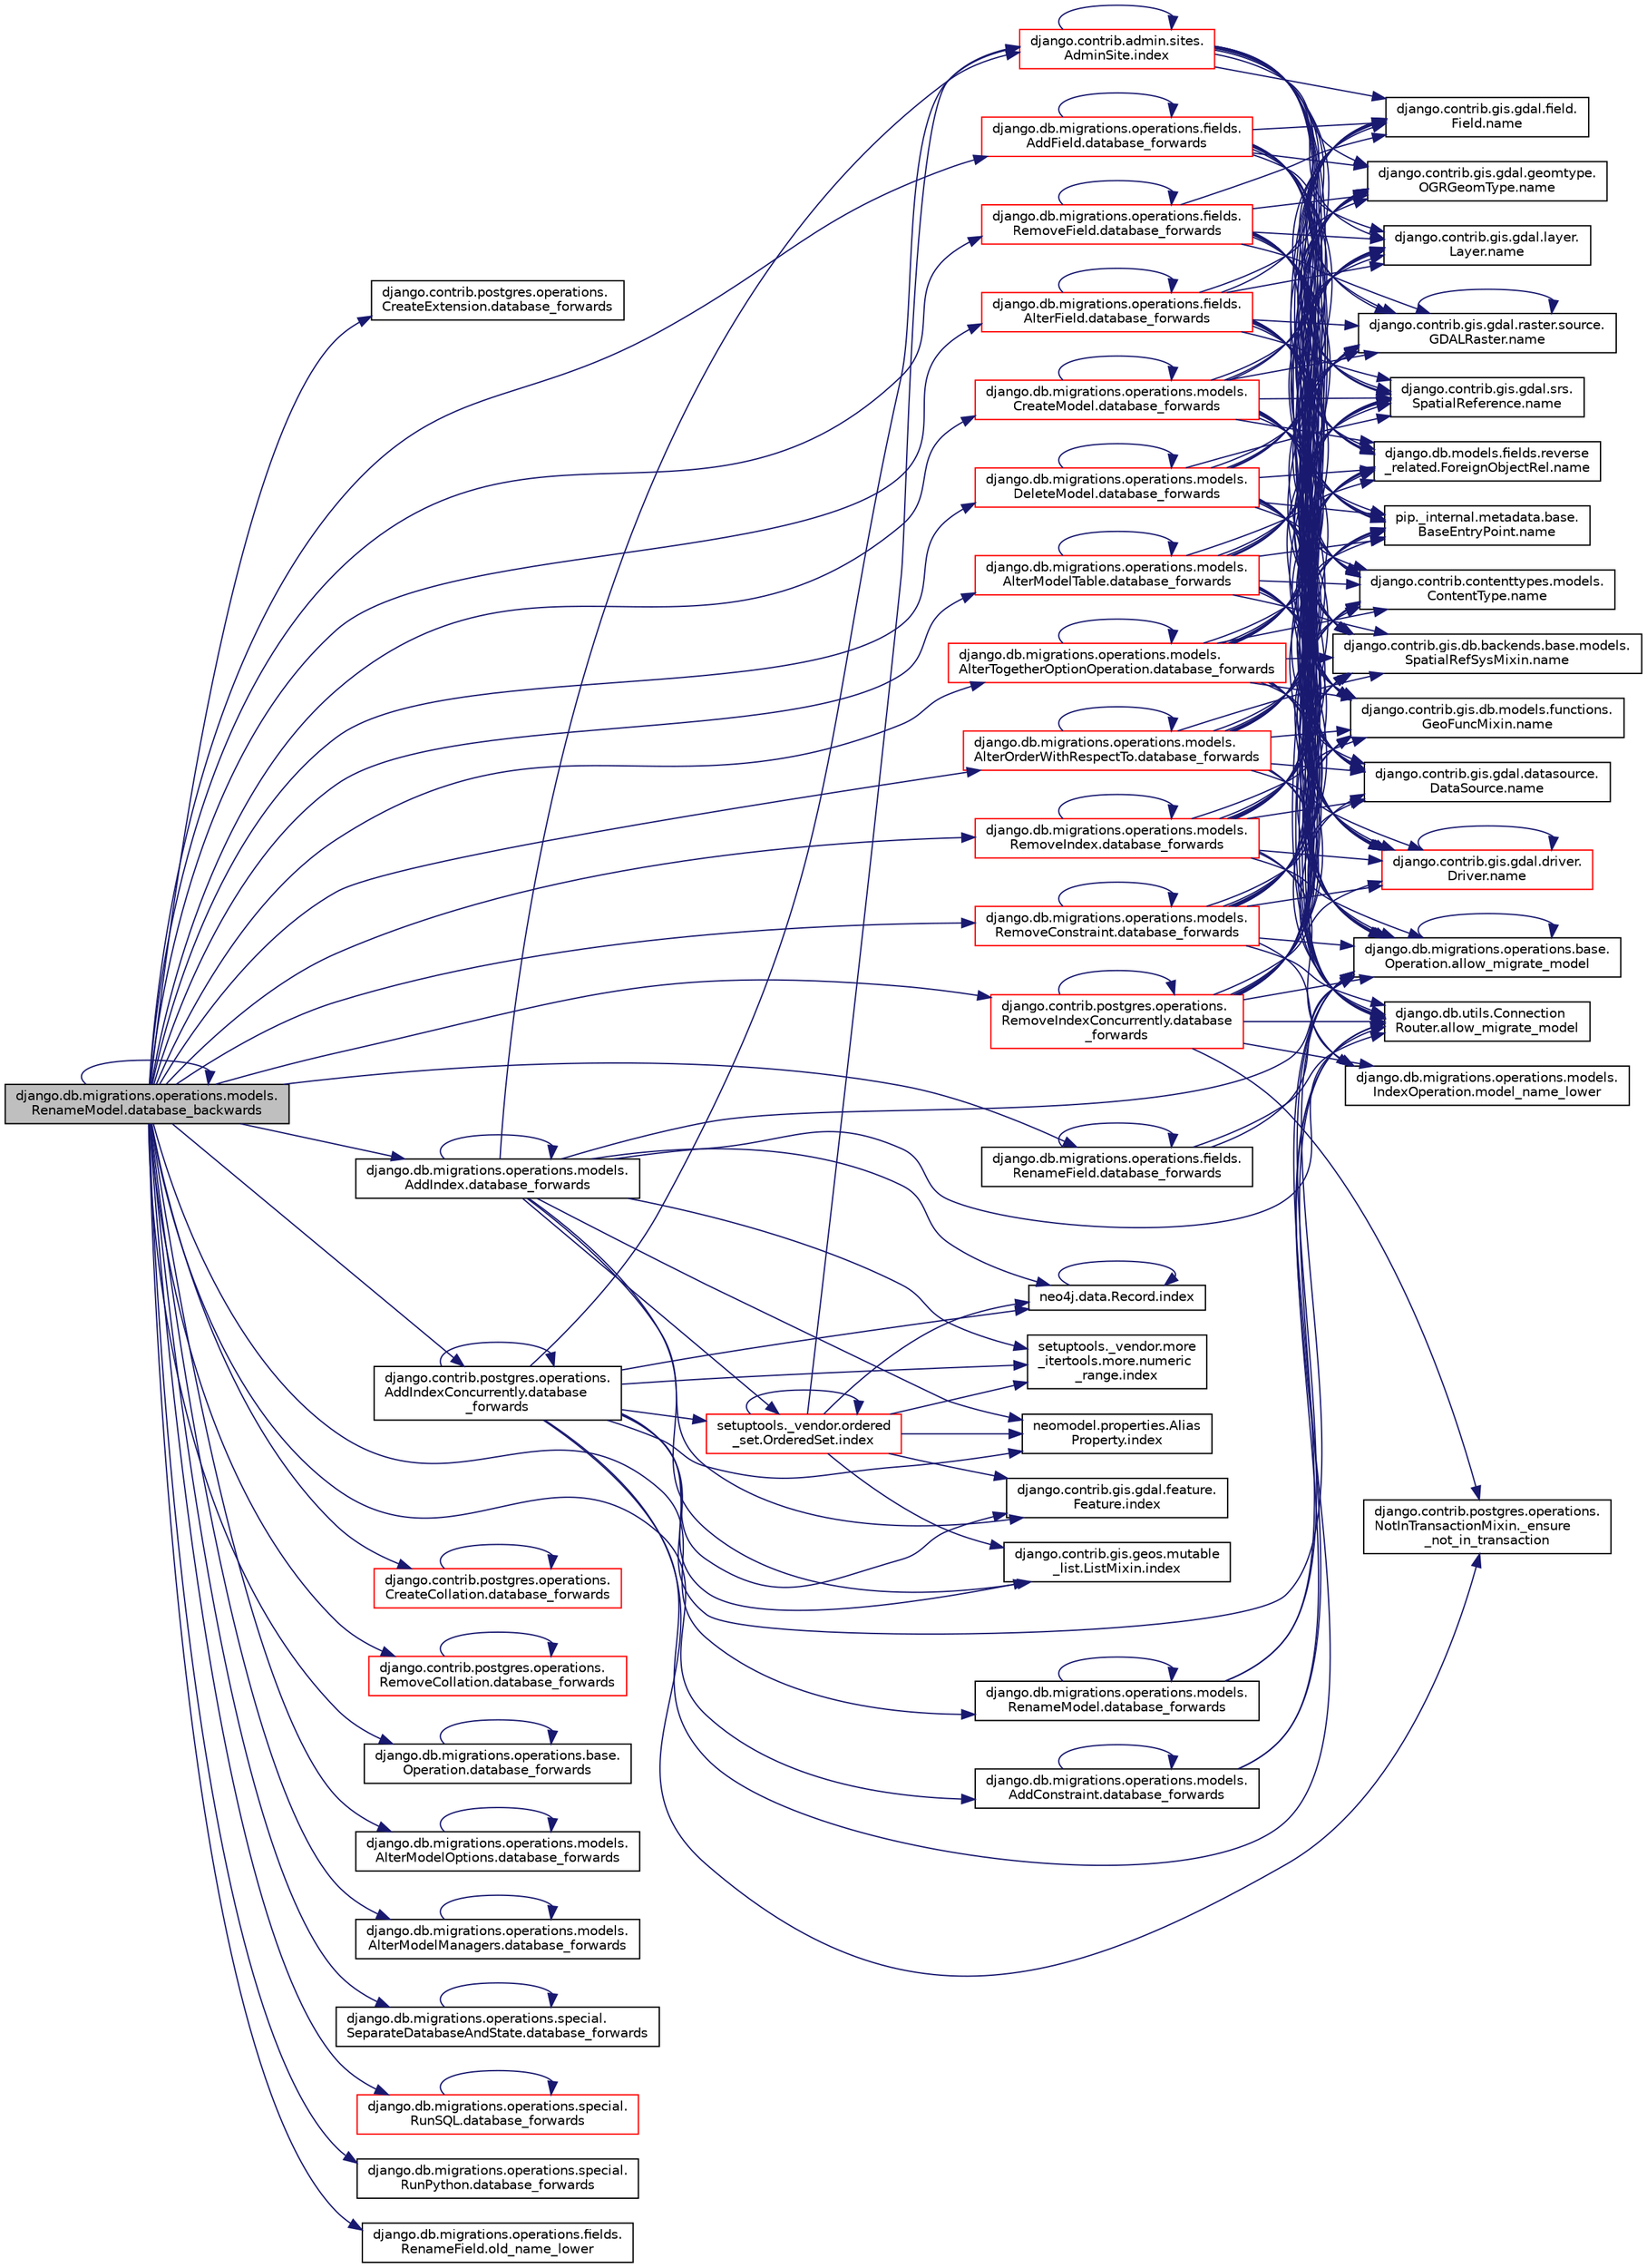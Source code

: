 digraph "django.db.migrations.operations.models.RenameModel.database_backwards"
{
 // LATEX_PDF_SIZE
  edge [fontname="Helvetica",fontsize="10",labelfontname="Helvetica",labelfontsize="10"];
  node [fontname="Helvetica",fontsize="10",shape=record];
  rankdir="LR";
  Node1 [label="django.db.migrations.operations.models.\lRenameModel.database_backwards",height=0.2,width=0.4,color="black", fillcolor="grey75", style="filled", fontcolor="black",tooltip=" "];
  Node1 -> Node1 [color="midnightblue",fontsize="10",style="solid",fontname="Helvetica"];
  Node1 -> Node2 [color="midnightblue",fontsize="10",style="solid",fontname="Helvetica"];
  Node2 [label="django.contrib.postgres.operations.\lCreateExtension.database_forwards",height=0.2,width=0.4,color="black", fillcolor="white", style="filled",URL="$d7/d8f/classdjango_1_1contrib_1_1postgres_1_1operations_1_1_create_extension.html#a1bc9a161f0a046f7b746b8872952b42b",tooltip=" "];
  Node1 -> Node3 [color="midnightblue",fontsize="10",style="solid",fontname="Helvetica"];
  Node3 [label="django.contrib.postgres.operations.\lAddIndexConcurrently.database\l_forwards",height=0.2,width=0.4,color="black", fillcolor="white", style="filled",URL="$d8/da7/classdjango_1_1contrib_1_1postgres_1_1operations_1_1_add_index_concurrently.html#aca6f17a3ad5d10a26ffd0b47be74749f",tooltip=" "];
  Node3 -> Node4 [color="midnightblue",fontsize="10",style="solid",fontname="Helvetica"];
  Node4 [label="django.contrib.postgres.operations.\lNotInTransactionMixin._ensure\l_not_in_transaction",height=0.2,width=0.4,color="black", fillcolor="white", style="filled",URL="$db/de3/classdjango_1_1contrib_1_1postgres_1_1operations_1_1_not_in_transaction_mixin.html#a4755f6342f811022f746c568fa7add5c",tooltip=" "];
  Node3 -> Node5 [color="midnightblue",fontsize="10",style="solid",fontname="Helvetica"];
  Node5 [label="django.db.migrations.operations.base.\lOperation.allow_migrate_model",height=0.2,width=0.4,color="black", fillcolor="white", style="filled",URL="$d8/d4e/classdjango_1_1db_1_1migrations_1_1operations_1_1base_1_1_operation.html#a931262a66f72514a6c3e5abcb877f163",tooltip=" "];
  Node5 -> Node5 [color="midnightblue",fontsize="10",style="solid",fontname="Helvetica"];
  Node3 -> Node6 [color="midnightblue",fontsize="10",style="solid",fontname="Helvetica"];
  Node6 [label="django.db.utils.Connection\lRouter.allow_migrate_model",height=0.2,width=0.4,color="black", fillcolor="white", style="filled",URL="$dc/d1d/classdjango_1_1db_1_1utils_1_1_connection_router.html#a617a3947863c1ab69490c43a3c24bf5f",tooltip=" "];
  Node3 -> Node3 [color="midnightblue",fontsize="10",style="solid",fontname="Helvetica"];
  Node3 -> Node7 [color="midnightblue",fontsize="10",style="solid",fontname="Helvetica"];
  Node7 [label="django.contrib.gis.gdal.feature.\lFeature.index",height=0.2,width=0.4,color="black", fillcolor="white", style="filled",URL="$db/d34/classdjango_1_1contrib_1_1gis_1_1gdal_1_1feature_1_1_feature.html#a128ae0b6147fb55a5c5bc777caa15d50",tooltip=" "];
  Node3 -> Node8 [color="midnightblue",fontsize="10",style="solid",fontname="Helvetica"];
  Node8 [label="django.contrib.admin.sites.\lAdminSite.index",height=0.2,width=0.4,color="red", fillcolor="white", style="filled",URL="$df/dba/classdjango_1_1contrib_1_1admin_1_1sites_1_1_admin_site.html#a114200436dcab5d292516d7454298630",tooltip=" "];
  Node8 -> Node8 [color="midnightblue",fontsize="10",style="solid",fontname="Helvetica"];
  Node8 -> Node399 [color="midnightblue",fontsize="10",style="solid",fontname="Helvetica"];
  Node399 [label="django.contrib.contenttypes.models.\lContentType.name",height=0.2,width=0.4,color="black", fillcolor="white", style="filled",URL="$d6/d20/classdjango_1_1contrib_1_1contenttypes_1_1models_1_1_content_type.html#a1577e45d8940ca8ce7032df05c0920f1",tooltip=" "];
  Node8 -> Node400 [color="midnightblue",fontsize="10",style="solid",fontname="Helvetica"];
  Node400 [label="django.contrib.gis.db.backends.base.models.\lSpatialRefSysMixin.name",height=0.2,width=0.4,color="black", fillcolor="white", style="filled",URL="$d5/d73/classdjango_1_1contrib_1_1gis_1_1db_1_1backends_1_1base_1_1models_1_1_spatial_ref_sys_mixin.html#a502460564fa7a935d8bb5aea6cbce4b9",tooltip=" "];
  Node8 -> Node401 [color="midnightblue",fontsize="10",style="solid",fontname="Helvetica"];
  Node401 [label="django.contrib.gis.db.models.functions.\lGeoFuncMixin.name",height=0.2,width=0.4,color="black", fillcolor="white", style="filled",URL="$d4/d5c/classdjango_1_1contrib_1_1gis_1_1db_1_1models_1_1functions_1_1_geo_func_mixin.html#a9a6993ec9126211670ca7087359b8c6a",tooltip=" "];
  Node8 -> Node402 [color="midnightblue",fontsize="10",style="solid",fontname="Helvetica"];
  Node402 [label="django.contrib.gis.gdal.datasource.\lDataSource.name",height=0.2,width=0.4,color="black", fillcolor="white", style="filled",URL="$db/d7b/classdjango_1_1contrib_1_1gis_1_1gdal_1_1datasource_1_1_data_source.html#af2cbfd1f4ceeb82b6f7c29a705555d8e",tooltip=" "];
  Node8 -> Node403 [color="midnightblue",fontsize="10",style="solid",fontname="Helvetica"];
  Node403 [label="django.contrib.gis.gdal.driver.\lDriver.name",height=0.2,width=0.4,color="red", fillcolor="white", style="filled",URL="$d5/df2/classdjango_1_1contrib_1_1gis_1_1gdal_1_1driver_1_1_driver.html#ab25b5eea93459ca8e05dc329ef537f1b",tooltip=" "];
  Node403 -> Node403 [color="midnightblue",fontsize="10",style="solid",fontname="Helvetica"];
  Node8 -> Node404 [color="midnightblue",fontsize="10",style="solid",fontname="Helvetica"];
  Node404 [label="django.contrib.gis.gdal.field.\lField.name",height=0.2,width=0.4,color="black", fillcolor="white", style="filled",URL="$d8/d65/classdjango_1_1contrib_1_1gis_1_1gdal_1_1field_1_1_field.html#a52ccad95ad1a0fae1ef80beb9a6c838b",tooltip=" "];
  Node8 -> Node405 [color="midnightblue",fontsize="10",style="solid",fontname="Helvetica"];
  Node405 [label="django.contrib.gis.gdal.geomtype.\lOGRGeomType.name",height=0.2,width=0.4,color="black", fillcolor="white", style="filled",URL="$dc/d9c/classdjango_1_1contrib_1_1gis_1_1gdal_1_1geomtype_1_1_o_g_r_geom_type.html#a80a6f16d4e7014ca3adac92432f148b2",tooltip=" "];
  Node8 -> Node406 [color="midnightblue",fontsize="10",style="solid",fontname="Helvetica"];
  Node406 [label="django.contrib.gis.gdal.layer.\lLayer.name",height=0.2,width=0.4,color="black", fillcolor="white", style="filled",URL="$d9/d84/classdjango_1_1contrib_1_1gis_1_1gdal_1_1layer_1_1_layer.html#a64c4f09deeb5dd93a1f82a986e090581",tooltip=" "];
  Node8 -> Node407 [color="midnightblue",fontsize="10",style="solid",fontname="Helvetica"];
  Node407 [label="django.contrib.gis.gdal.raster.source.\lGDALRaster.name",height=0.2,width=0.4,color="black", fillcolor="white", style="filled",URL="$db/dff/classdjango_1_1contrib_1_1gis_1_1gdal_1_1raster_1_1source_1_1_g_d_a_l_raster.html#adc147e651b853c17a0d6abe3be9da7a9",tooltip=" "];
  Node407 -> Node407 [color="midnightblue",fontsize="10",style="solid",fontname="Helvetica"];
  Node8 -> Node408 [color="midnightblue",fontsize="10",style="solid",fontname="Helvetica"];
  Node408 [label="django.contrib.gis.gdal.srs.\lSpatialReference.name",height=0.2,width=0.4,color="black", fillcolor="white", style="filled",URL="$d7/dda/classdjango_1_1contrib_1_1gis_1_1gdal_1_1srs_1_1_spatial_reference.html#aba72b97da57e6f07b85d53ff618798e3",tooltip=" "];
  Node8 -> Node409 [color="midnightblue",fontsize="10",style="solid",fontname="Helvetica"];
  Node409 [label="django.db.models.fields.reverse\l_related.ForeignObjectRel.name",height=0.2,width=0.4,color="black", fillcolor="white", style="filled",URL="$d3/da4/classdjango_1_1db_1_1models_1_1fields_1_1reverse__related_1_1_foreign_object_rel.html#aacda3a6a71b37c6422fbc200f0b0225a",tooltip=" "];
  Node8 -> Node410 [color="midnightblue",fontsize="10",style="solid",fontname="Helvetica"];
  Node410 [label="pip._internal.metadata.base.\lBaseEntryPoint.name",height=0.2,width=0.4,color="black", fillcolor="white", style="filled",URL="$d1/d78/classpip_1_1__internal_1_1metadata_1_1base_1_1_base_entry_point.html#acd0c7299966258aeb0876da26520233d",tooltip=" "];
  Node3 -> Node480 [color="midnightblue",fontsize="10",style="solid",fontname="Helvetica"];
  Node480 [label="django.contrib.gis.geos.mutable\l_list.ListMixin.index",height=0.2,width=0.4,color="black", fillcolor="white", style="filled",URL="$d5/d0e/classdjango_1_1contrib_1_1gis_1_1geos_1_1mutable__list_1_1_list_mixin.html#a16f4b7c86157e81672a845a5b3789f2f",tooltip=" "];
  Node3 -> Node481 [color="midnightblue",fontsize="10",style="solid",fontname="Helvetica"];
  Node481 [label="neo4j.data.Record.index",height=0.2,width=0.4,color="black", fillcolor="white", style="filled",URL="$d8/da3/classneo4j_1_1data_1_1_record.html#aa340d7c2dc0ce8f84d5e69470775e708",tooltip=" "];
  Node481 -> Node481 [color="midnightblue",fontsize="10",style="solid",fontname="Helvetica"];
  Node3 -> Node482 [color="midnightblue",fontsize="10",style="solid",fontname="Helvetica"];
  Node482 [label="neomodel.properties.Alias\lProperty.index",height=0.2,width=0.4,color="black", fillcolor="white", style="filled",URL="$d6/d9b/classneomodel_1_1properties_1_1_alias_property.html#ab7dea421e530a092fc9bb794999cee6a",tooltip=" "];
  Node3 -> Node483 [color="midnightblue",fontsize="10",style="solid",fontname="Helvetica"];
  Node483 [label="setuptools._vendor.ordered\l_set.OrderedSet.index",height=0.2,width=0.4,color="red", fillcolor="white", style="filled",URL="$d0/d40/classsetuptools_1_1__vendor_1_1ordered__set_1_1_ordered_set.html#a4c9cbb502c5f54f77e574032bf66f9d6",tooltip=" "];
  Node483 -> Node482 [color="midnightblue",fontsize="10",style="solid",fontname="Helvetica"];
  Node483 -> Node7 [color="midnightblue",fontsize="10",style="solid",fontname="Helvetica"];
  Node483 -> Node8 [color="midnightblue",fontsize="10",style="solid",fontname="Helvetica"];
  Node483 -> Node481 [color="midnightblue",fontsize="10",style="solid",fontname="Helvetica"];
  Node483 -> Node483 [color="midnightblue",fontsize="10",style="solid",fontname="Helvetica"];
  Node483 -> Node480 [color="midnightblue",fontsize="10",style="solid",fontname="Helvetica"];
  Node483 -> Node484 [color="midnightblue",fontsize="10",style="solid",fontname="Helvetica"];
  Node484 [label="setuptools._vendor.more\l_itertools.more.numeric\l_range.index",height=0.2,width=0.4,color="black", fillcolor="white", style="filled",URL="$d2/d44/classsetuptools_1_1__vendor_1_1more__itertools_1_1more_1_1numeric__range.html#a394db59afc76561009e55b38d2254d97",tooltip=" "];
  Node3 -> Node484 [color="midnightblue",fontsize="10",style="solid",fontname="Helvetica"];
  Node1 -> Node5537 [color="midnightblue",fontsize="10",style="solid",fontname="Helvetica"];
  Node5537 [label="django.contrib.postgres.operations.\lRemoveIndexConcurrently.database\l_forwards",height=0.2,width=0.4,color="red", fillcolor="white", style="filled",URL="$d6/d9b/classdjango_1_1contrib_1_1postgres_1_1operations_1_1_remove_index_concurrently.html#a62ad772b6864ad8c9742a9220926f2c9",tooltip=" "];
  Node5537 -> Node4 [color="midnightblue",fontsize="10",style="solid",fontname="Helvetica"];
  Node5537 -> Node5 [color="midnightblue",fontsize="10",style="solid",fontname="Helvetica"];
  Node5537 -> Node6 [color="midnightblue",fontsize="10",style="solid",fontname="Helvetica"];
  Node5537 -> Node5537 [color="midnightblue",fontsize="10",style="solid",fontname="Helvetica"];
  Node5537 -> Node5538 [color="midnightblue",fontsize="10",style="solid",fontname="Helvetica"];
  Node5538 [label="django.db.migrations.operations.models.\lIndexOperation.model_name_lower",height=0.2,width=0.4,color="black", fillcolor="white", style="filled",URL="$d3/d87/classdjango_1_1db_1_1migrations_1_1operations_1_1models_1_1_index_operation.html#a31aa92859e41b518dabdc271c9842fa1",tooltip=" "];
  Node5537 -> Node399 [color="midnightblue",fontsize="10",style="solid",fontname="Helvetica"];
  Node5537 -> Node400 [color="midnightblue",fontsize="10",style="solid",fontname="Helvetica"];
  Node5537 -> Node401 [color="midnightblue",fontsize="10",style="solid",fontname="Helvetica"];
  Node5537 -> Node402 [color="midnightblue",fontsize="10",style="solid",fontname="Helvetica"];
  Node5537 -> Node403 [color="midnightblue",fontsize="10",style="solid",fontname="Helvetica"];
  Node5537 -> Node404 [color="midnightblue",fontsize="10",style="solid",fontname="Helvetica"];
  Node5537 -> Node405 [color="midnightblue",fontsize="10",style="solid",fontname="Helvetica"];
  Node5537 -> Node406 [color="midnightblue",fontsize="10",style="solid",fontname="Helvetica"];
  Node5537 -> Node407 [color="midnightblue",fontsize="10",style="solid",fontname="Helvetica"];
  Node5537 -> Node408 [color="midnightblue",fontsize="10",style="solid",fontname="Helvetica"];
  Node5537 -> Node409 [color="midnightblue",fontsize="10",style="solid",fontname="Helvetica"];
  Node5537 -> Node410 [color="midnightblue",fontsize="10",style="solid",fontname="Helvetica"];
  Node1 -> Node5539 [color="midnightblue",fontsize="10",style="solid",fontname="Helvetica"];
  Node5539 [label="django.contrib.postgres.operations.\lCreateCollation.database_forwards",height=0.2,width=0.4,color="red", fillcolor="white", style="filled",URL="$df/dc5/classdjango_1_1contrib_1_1postgres_1_1operations_1_1_create_collation.html#a36b1db3ad96dd4f3fa8184f024f840a9",tooltip=" "];
  Node5539 -> Node5539 [color="midnightblue",fontsize="10",style="solid",fontname="Helvetica"];
  Node1 -> Node5541 [color="midnightblue",fontsize="10",style="solid",fontname="Helvetica"];
  Node5541 [label="django.contrib.postgres.operations.\lRemoveCollation.database_forwards",height=0.2,width=0.4,color="red", fillcolor="white", style="filled",URL="$dd/d91/classdjango_1_1contrib_1_1postgres_1_1operations_1_1_remove_collation.html#a04f5f676f6f68066872328da0c90dd73",tooltip=" "];
  Node5541 -> Node5541 [color="midnightblue",fontsize="10",style="solid",fontname="Helvetica"];
  Node1 -> Node5543 [color="midnightblue",fontsize="10",style="solid",fontname="Helvetica"];
  Node5543 [label="django.db.migrations.operations.base.\lOperation.database_forwards",height=0.2,width=0.4,color="black", fillcolor="white", style="filled",URL="$d8/d4e/classdjango_1_1db_1_1migrations_1_1operations_1_1base_1_1_operation.html#a6fb30ff727ddd37e2133a22f270dfd7e",tooltip=" "];
  Node5543 -> Node5543 [color="midnightblue",fontsize="10",style="solid",fontname="Helvetica"];
  Node1 -> Node5544 [color="midnightblue",fontsize="10",style="solid",fontname="Helvetica"];
  Node5544 [label="django.db.migrations.operations.fields.\lAddField.database_forwards",height=0.2,width=0.4,color="red", fillcolor="white", style="filled",URL="$d2/d78/classdjango_1_1db_1_1migrations_1_1operations_1_1fields_1_1_add_field.html#ad1799bcc851091d74cc1891d8a036bcb",tooltip=" "];
  Node5544 -> Node5 [color="midnightblue",fontsize="10",style="solid",fontname="Helvetica"];
  Node5544 -> Node6 [color="midnightblue",fontsize="10",style="solid",fontname="Helvetica"];
  Node5544 -> Node5544 [color="midnightblue",fontsize="10",style="solid",fontname="Helvetica"];
  Node5544 -> Node399 [color="midnightblue",fontsize="10",style="solid",fontname="Helvetica"];
  Node5544 -> Node400 [color="midnightblue",fontsize="10",style="solid",fontname="Helvetica"];
  Node5544 -> Node401 [color="midnightblue",fontsize="10",style="solid",fontname="Helvetica"];
  Node5544 -> Node402 [color="midnightblue",fontsize="10",style="solid",fontname="Helvetica"];
  Node5544 -> Node403 [color="midnightblue",fontsize="10",style="solid",fontname="Helvetica"];
  Node5544 -> Node404 [color="midnightblue",fontsize="10",style="solid",fontname="Helvetica"];
  Node5544 -> Node405 [color="midnightblue",fontsize="10",style="solid",fontname="Helvetica"];
  Node5544 -> Node406 [color="midnightblue",fontsize="10",style="solid",fontname="Helvetica"];
  Node5544 -> Node407 [color="midnightblue",fontsize="10",style="solid",fontname="Helvetica"];
  Node5544 -> Node408 [color="midnightblue",fontsize="10",style="solid",fontname="Helvetica"];
  Node5544 -> Node409 [color="midnightblue",fontsize="10",style="solid",fontname="Helvetica"];
  Node5544 -> Node410 [color="midnightblue",fontsize="10",style="solid",fontname="Helvetica"];
  Node1 -> Node5545 [color="midnightblue",fontsize="10",style="solid",fontname="Helvetica"];
  Node5545 [label="django.db.migrations.operations.fields.\lRemoveField.database_forwards",height=0.2,width=0.4,color="red", fillcolor="white", style="filled",URL="$de/d46/classdjango_1_1db_1_1migrations_1_1operations_1_1fields_1_1_remove_field.html#ab5926325faa53271425f47fa9dca4014",tooltip=" "];
  Node5545 -> Node5 [color="midnightblue",fontsize="10",style="solid",fontname="Helvetica"];
  Node5545 -> Node6 [color="midnightblue",fontsize="10",style="solid",fontname="Helvetica"];
  Node5545 -> Node5545 [color="midnightblue",fontsize="10",style="solid",fontname="Helvetica"];
  Node5545 -> Node399 [color="midnightblue",fontsize="10",style="solid",fontname="Helvetica"];
  Node5545 -> Node400 [color="midnightblue",fontsize="10",style="solid",fontname="Helvetica"];
  Node5545 -> Node401 [color="midnightblue",fontsize="10",style="solid",fontname="Helvetica"];
  Node5545 -> Node402 [color="midnightblue",fontsize="10",style="solid",fontname="Helvetica"];
  Node5545 -> Node403 [color="midnightblue",fontsize="10",style="solid",fontname="Helvetica"];
  Node5545 -> Node404 [color="midnightblue",fontsize="10",style="solid",fontname="Helvetica"];
  Node5545 -> Node405 [color="midnightblue",fontsize="10",style="solid",fontname="Helvetica"];
  Node5545 -> Node406 [color="midnightblue",fontsize="10",style="solid",fontname="Helvetica"];
  Node5545 -> Node407 [color="midnightblue",fontsize="10",style="solid",fontname="Helvetica"];
  Node5545 -> Node408 [color="midnightblue",fontsize="10",style="solid",fontname="Helvetica"];
  Node5545 -> Node409 [color="midnightblue",fontsize="10",style="solid",fontname="Helvetica"];
  Node5545 -> Node410 [color="midnightblue",fontsize="10",style="solid",fontname="Helvetica"];
  Node1 -> Node5546 [color="midnightblue",fontsize="10",style="solid",fontname="Helvetica"];
  Node5546 [label="django.db.migrations.operations.fields.\lAlterField.database_forwards",height=0.2,width=0.4,color="red", fillcolor="white", style="filled",URL="$d6/d03/classdjango_1_1db_1_1migrations_1_1operations_1_1fields_1_1_alter_field.html#a00b68b82662aec94f6d8d3d3dcc59caf",tooltip=" "];
  Node5546 -> Node5 [color="midnightblue",fontsize="10",style="solid",fontname="Helvetica"];
  Node5546 -> Node6 [color="midnightblue",fontsize="10",style="solid",fontname="Helvetica"];
  Node5546 -> Node5546 [color="midnightblue",fontsize="10",style="solid",fontname="Helvetica"];
  Node5546 -> Node399 [color="midnightblue",fontsize="10",style="solid",fontname="Helvetica"];
  Node5546 -> Node400 [color="midnightblue",fontsize="10",style="solid",fontname="Helvetica"];
  Node5546 -> Node401 [color="midnightblue",fontsize="10",style="solid",fontname="Helvetica"];
  Node5546 -> Node402 [color="midnightblue",fontsize="10",style="solid",fontname="Helvetica"];
  Node5546 -> Node403 [color="midnightblue",fontsize="10",style="solid",fontname="Helvetica"];
  Node5546 -> Node404 [color="midnightblue",fontsize="10",style="solid",fontname="Helvetica"];
  Node5546 -> Node405 [color="midnightblue",fontsize="10",style="solid",fontname="Helvetica"];
  Node5546 -> Node406 [color="midnightblue",fontsize="10",style="solid",fontname="Helvetica"];
  Node5546 -> Node407 [color="midnightblue",fontsize="10",style="solid",fontname="Helvetica"];
  Node5546 -> Node408 [color="midnightblue",fontsize="10",style="solid",fontname="Helvetica"];
  Node5546 -> Node409 [color="midnightblue",fontsize="10",style="solid",fontname="Helvetica"];
  Node5546 -> Node410 [color="midnightblue",fontsize="10",style="solid",fontname="Helvetica"];
  Node1 -> Node5547 [color="midnightblue",fontsize="10",style="solid",fontname="Helvetica"];
  Node5547 [label="django.db.migrations.operations.fields.\lRenameField.database_forwards",height=0.2,width=0.4,color="black", fillcolor="white", style="filled",URL="$d5/d39/classdjango_1_1db_1_1migrations_1_1operations_1_1fields_1_1_rename_field.html#aece28aa9ecbc7ae626be3285006b7d7a",tooltip=" "];
  Node5547 -> Node5 [color="midnightblue",fontsize="10",style="solid",fontname="Helvetica"];
  Node5547 -> Node6 [color="midnightblue",fontsize="10",style="solid",fontname="Helvetica"];
  Node5547 -> Node5547 [color="midnightblue",fontsize="10",style="solid",fontname="Helvetica"];
  Node1 -> Node5548 [color="midnightblue",fontsize="10",style="solid",fontname="Helvetica"];
  Node5548 [label="django.db.migrations.operations.models.\lCreateModel.database_forwards",height=0.2,width=0.4,color="red", fillcolor="white", style="filled",URL="$df/de7/classdjango_1_1db_1_1migrations_1_1operations_1_1models_1_1_create_model.html#ac5209b2cb4989a788eb65d7c2df05ea0",tooltip=" "];
  Node5548 -> Node5 [color="midnightblue",fontsize="10",style="solid",fontname="Helvetica"];
  Node5548 -> Node6 [color="midnightblue",fontsize="10",style="solid",fontname="Helvetica"];
  Node5548 -> Node5548 [color="midnightblue",fontsize="10",style="solid",fontname="Helvetica"];
  Node5548 -> Node399 [color="midnightblue",fontsize="10",style="solid",fontname="Helvetica"];
  Node5548 -> Node400 [color="midnightblue",fontsize="10",style="solid",fontname="Helvetica"];
  Node5548 -> Node401 [color="midnightblue",fontsize="10",style="solid",fontname="Helvetica"];
  Node5548 -> Node402 [color="midnightblue",fontsize="10",style="solid",fontname="Helvetica"];
  Node5548 -> Node403 [color="midnightblue",fontsize="10",style="solid",fontname="Helvetica"];
  Node5548 -> Node404 [color="midnightblue",fontsize="10",style="solid",fontname="Helvetica"];
  Node5548 -> Node405 [color="midnightblue",fontsize="10",style="solid",fontname="Helvetica"];
  Node5548 -> Node406 [color="midnightblue",fontsize="10",style="solid",fontname="Helvetica"];
  Node5548 -> Node407 [color="midnightblue",fontsize="10",style="solid",fontname="Helvetica"];
  Node5548 -> Node408 [color="midnightblue",fontsize="10",style="solid",fontname="Helvetica"];
  Node5548 -> Node409 [color="midnightblue",fontsize="10",style="solid",fontname="Helvetica"];
  Node5548 -> Node410 [color="midnightblue",fontsize="10",style="solid",fontname="Helvetica"];
  Node1 -> Node5549 [color="midnightblue",fontsize="10",style="solid",fontname="Helvetica"];
  Node5549 [label="django.db.migrations.operations.models.\lDeleteModel.database_forwards",height=0.2,width=0.4,color="red", fillcolor="white", style="filled",URL="$d7/d74/classdjango_1_1db_1_1migrations_1_1operations_1_1models_1_1_delete_model.html#a285344f7022f4157489fd26ea8c3270e",tooltip=" "];
  Node5549 -> Node5 [color="midnightblue",fontsize="10",style="solid",fontname="Helvetica"];
  Node5549 -> Node6 [color="midnightblue",fontsize="10",style="solid",fontname="Helvetica"];
  Node5549 -> Node5549 [color="midnightblue",fontsize="10",style="solid",fontname="Helvetica"];
  Node5549 -> Node399 [color="midnightblue",fontsize="10",style="solid",fontname="Helvetica"];
  Node5549 -> Node400 [color="midnightblue",fontsize="10",style="solid",fontname="Helvetica"];
  Node5549 -> Node401 [color="midnightblue",fontsize="10",style="solid",fontname="Helvetica"];
  Node5549 -> Node402 [color="midnightblue",fontsize="10",style="solid",fontname="Helvetica"];
  Node5549 -> Node403 [color="midnightblue",fontsize="10",style="solid",fontname="Helvetica"];
  Node5549 -> Node404 [color="midnightblue",fontsize="10",style="solid",fontname="Helvetica"];
  Node5549 -> Node405 [color="midnightblue",fontsize="10",style="solid",fontname="Helvetica"];
  Node5549 -> Node406 [color="midnightblue",fontsize="10",style="solid",fontname="Helvetica"];
  Node5549 -> Node407 [color="midnightblue",fontsize="10",style="solid",fontname="Helvetica"];
  Node5549 -> Node408 [color="midnightblue",fontsize="10",style="solid",fontname="Helvetica"];
  Node5549 -> Node409 [color="midnightblue",fontsize="10",style="solid",fontname="Helvetica"];
  Node5549 -> Node410 [color="midnightblue",fontsize="10",style="solid",fontname="Helvetica"];
  Node1 -> Node5550 [color="midnightblue",fontsize="10",style="solid",fontname="Helvetica"];
  Node5550 [label="django.db.migrations.operations.models.\lRenameModel.database_forwards",height=0.2,width=0.4,color="black", fillcolor="white", style="filled",URL="$dd/d89/classdjango_1_1db_1_1migrations_1_1operations_1_1models_1_1_rename_model.html#ab2cca96bb478aa6c75fa6462c0420579",tooltip=" "];
  Node5550 -> Node5 [color="midnightblue",fontsize="10",style="solid",fontname="Helvetica"];
  Node5550 -> Node6 [color="midnightblue",fontsize="10",style="solid",fontname="Helvetica"];
  Node5550 -> Node5550 [color="midnightblue",fontsize="10",style="solid",fontname="Helvetica"];
  Node1 -> Node5551 [color="midnightblue",fontsize="10",style="solid",fontname="Helvetica"];
  Node5551 [label="django.db.migrations.operations.models.\lAlterModelTable.database_forwards",height=0.2,width=0.4,color="red", fillcolor="white", style="filled",URL="$d3/d78/classdjango_1_1db_1_1migrations_1_1operations_1_1models_1_1_alter_model_table.html#afdee7c86c6a5a6c08793bcdf7681757a",tooltip=" "];
  Node5551 -> Node5 [color="midnightblue",fontsize="10",style="solid",fontname="Helvetica"];
  Node5551 -> Node6 [color="midnightblue",fontsize="10",style="solid",fontname="Helvetica"];
  Node5551 -> Node5551 [color="midnightblue",fontsize="10",style="solid",fontname="Helvetica"];
  Node5551 -> Node399 [color="midnightblue",fontsize="10",style="solid",fontname="Helvetica"];
  Node5551 -> Node400 [color="midnightblue",fontsize="10",style="solid",fontname="Helvetica"];
  Node5551 -> Node401 [color="midnightblue",fontsize="10",style="solid",fontname="Helvetica"];
  Node5551 -> Node402 [color="midnightblue",fontsize="10",style="solid",fontname="Helvetica"];
  Node5551 -> Node403 [color="midnightblue",fontsize="10",style="solid",fontname="Helvetica"];
  Node5551 -> Node404 [color="midnightblue",fontsize="10",style="solid",fontname="Helvetica"];
  Node5551 -> Node405 [color="midnightblue",fontsize="10",style="solid",fontname="Helvetica"];
  Node5551 -> Node406 [color="midnightblue",fontsize="10",style="solid",fontname="Helvetica"];
  Node5551 -> Node407 [color="midnightblue",fontsize="10",style="solid",fontname="Helvetica"];
  Node5551 -> Node408 [color="midnightblue",fontsize="10",style="solid",fontname="Helvetica"];
  Node5551 -> Node409 [color="midnightblue",fontsize="10",style="solid",fontname="Helvetica"];
  Node5551 -> Node410 [color="midnightblue",fontsize="10",style="solid",fontname="Helvetica"];
  Node1 -> Node5552 [color="midnightblue",fontsize="10",style="solid",fontname="Helvetica"];
  Node5552 [label="django.db.migrations.operations.models.\lAlterTogetherOptionOperation.database_forwards",height=0.2,width=0.4,color="red", fillcolor="white", style="filled",URL="$d1/d49/classdjango_1_1db_1_1migrations_1_1operations_1_1models_1_1_alter_together_option_operation.html#a84248b6ca0e26bc63418f03535803e83",tooltip=" "];
  Node5552 -> Node5 [color="midnightblue",fontsize="10",style="solid",fontname="Helvetica"];
  Node5552 -> Node6 [color="midnightblue",fontsize="10",style="solid",fontname="Helvetica"];
  Node5552 -> Node5552 [color="midnightblue",fontsize="10",style="solid",fontname="Helvetica"];
  Node5552 -> Node399 [color="midnightblue",fontsize="10",style="solid",fontname="Helvetica"];
  Node5552 -> Node400 [color="midnightblue",fontsize="10",style="solid",fontname="Helvetica"];
  Node5552 -> Node401 [color="midnightblue",fontsize="10",style="solid",fontname="Helvetica"];
  Node5552 -> Node402 [color="midnightblue",fontsize="10",style="solid",fontname="Helvetica"];
  Node5552 -> Node403 [color="midnightblue",fontsize="10",style="solid",fontname="Helvetica"];
  Node5552 -> Node404 [color="midnightblue",fontsize="10",style="solid",fontname="Helvetica"];
  Node5552 -> Node405 [color="midnightblue",fontsize="10",style="solid",fontname="Helvetica"];
  Node5552 -> Node406 [color="midnightblue",fontsize="10",style="solid",fontname="Helvetica"];
  Node5552 -> Node407 [color="midnightblue",fontsize="10",style="solid",fontname="Helvetica"];
  Node5552 -> Node408 [color="midnightblue",fontsize="10",style="solid",fontname="Helvetica"];
  Node5552 -> Node409 [color="midnightblue",fontsize="10",style="solid",fontname="Helvetica"];
  Node5552 -> Node410 [color="midnightblue",fontsize="10",style="solid",fontname="Helvetica"];
  Node1 -> Node5553 [color="midnightblue",fontsize="10",style="solid",fontname="Helvetica"];
  Node5553 [label="django.db.migrations.operations.models.\lAlterOrderWithRespectTo.database_forwards",height=0.2,width=0.4,color="red", fillcolor="white", style="filled",URL="$d7/d7b/classdjango_1_1db_1_1migrations_1_1operations_1_1models_1_1_alter_order_with_respect_to.html#a820a3e9ac79be7435a914b3a9905b0ad",tooltip=" "];
  Node5553 -> Node5 [color="midnightblue",fontsize="10",style="solid",fontname="Helvetica"];
  Node5553 -> Node6 [color="midnightblue",fontsize="10",style="solid",fontname="Helvetica"];
  Node5553 -> Node5553 [color="midnightblue",fontsize="10",style="solid",fontname="Helvetica"];
  Node5553 -> Node399 [color="midnightblue",fontsize="10",style="solid",fontname="Helvetica"];
  Node5553 -> Node400 [color="midnightblue",fontsize="10",style="solid",fontname="Helvetica"];
  Node5553 -> Node401 [color="midnightblue",fontsize="10",style="solid",fontname="Helvetica"];
  Node5553 -> Node402 [color="midnightblue",fontsize="10",style="solid",fontname="Helvetica"];
  Node5553 -> Node403 [color="midnightblue",fontsize="10",style="solid",fontname="Helvetica"];
  Node5553 -> Node404 [color="midnightblue",fontsize="10",style="solid",fontname="Helvetica"];
  Node5553 -> Node405 [color="midnightblue",fontsize="10",style="solid",fontname="Helvetica"];
  Node5553 -> Node406 [color="midnightblue",fontsize="10",style="solid",fontname="Helvetica"];
  Node5553 -> Node407 [color="midnightblue",fontsize="10",style="solid",fontname="Helvetica"];
  Node5553 -> Node408 [color="midnightblue",fontsize="10",style="solid",fontname="Helvetica"];
  Node5553 -> Node409 [color="midnightblue",fontsize="10",style="solid",fontname="Helvetica"];
  Node5553 -> Node410 [color="midnightblue",fontsize="10",style="solid",fontname="Helvetica"];
  Node1 -> Node5554 [color="midnightblue",fontsize="10",style="solid",fontname="Helvetica"];
  Node5554 [label="django.db.migrations.operations.models.\lAlterModelOptions.database_forwards",height=0.2,width=0.4,color="black", fillcolor="white", style="filled",URL="$d9/db3/classdjango_1_1db_1_1migrations_1_1operations_1_1models_1_1_alter_model_options.html#a443eeeaf18dfd2009190053a7644dc9d",tooltip=" "];
  Node5554 -> Node5554 [color="midnightblue",fontsize="10",style="solid",fontname="Helvetica"];
  Node1 -> Node5555 [color="midnightblue",fontsize="10",style="solid",fontname="Helvetica"];
  Node5555 [label="django.db.migrations.operations.models.\lAlterModelManagers.database_forwards",height=0.2,width=0.4,color="black", fillcolor="white", style="filled",URL="$d8/da5/classdjango_1_1db_1_1migrations_1_1operations_1_1models_1_1_alter_model_managers.html#aa5be3f56afc5b1f85f7e397398836e59",tooltip=" "];
  Node5555 -> Node5555 [color="midnightblue",fontsize="10",style="solid",fontname="Helvetica"];
  Node1 -> Node5556 [color="midnightblue",fontsize="10",style="solid",fontname="Helvetica"];
  Node5556 [label="django.db.migrations.operations.models.\lAddIndex.database_forwards",height=0.2,width=0.4,color="black", fillcolor="white", style="filled",URL="$da/d8c/classdjango_1_1db_1_1migrations_1_1operations_1_1models_1_1_add_index.html#a52a0bbc9844d4acb93c5d9e119125e59",tooltip=" "];
  Node5556 -> Node5 [color="midnightblue",fontsize="10",style="solid",fontname="Helvetica"];
  Node5556 -> Node6 [color="midnightblue",fontsize="10",style="solid",fontname="Helvetica"];
  Node5556 -> Node5556 [color="midnightblue",fontsize="10",style="solid",fontname="Helvetica"];
  Node5556 -> Node7 [color="midnightblue",fontsize="10",style="solid",fontname="Helvetica"];
  Node5556 -> Node8 [color="midnightblue",fontsize="10",style="solid",fontname="Helvetica"];
  Node5556 -> Node480 [color="midnightblue",fontsize="10",style="solid",fontname="Helvetica"];
  Node5556 -> Node481 [color="midnightblue",fontsize="10",style="solid",fontname="Helvetica"];
  Node5556 -> Node482 [color="midnightblue",fontsize="10",style="solid",fontname="Helvetica"];
  Node5556 -> Node483 [color="midnightblue",fontsize="10",style="solid",fontname="Helvetica"];
  Node5556 -> Node484 [color="midnightblue",fontsize="10",style="solid",fontname="Helvetica"];
  Node1 -> Node5557 [color="midnightblue",fontsize="10",style="solid",fontname="Helvetica"];
  Node5557 [label="django.db.migrations.operations.models.\lRemoveIndex.database_forwards",height=0.2,width=0.4,color="red", fillcolor="white", style="filled",URL="$d9/dd6/classdjango_1_1db_1_1migrations_1_1operations_1_1models_1_1_remove_index.html#a30effe7e5d52cb7609e0d6c5a7935e71",tooltip=" "];
  Node5557 -> Node5 [color="midnightblue",fontsize="10",style="solid",fontname="Helvetica"];
  Node5557 -> Node6 [color="midnightblue",fontsize="10",style="solid",fontname="Helvetica"];
  Node5557 -> Node5557 [color="midnightblue",fontsize="10",style="solid",fontname="Helvetica"];
  Node5557 -> Node5538 [color="midnightblue",fontsize="10",style="solid",fontname="Helvetica"];
  Node5557 -> Node399 [color="midnightblue",fontsize="10",style="solid",fontname="Helvetica"];
  Node5557 -> Node400 [color="midnightblue",fontsize="10",style="solid",fontname="Helvetica"];
  Node5557 -> Node401 [color="midnightblue",fontsize="10",style="solid",fontname="Helvetica"];
  Node5557 -> Node402 [color="midnightblue",fontsize="10",style="solid",fontname="Helvetica"];
  Node5557 -> Node403 [color="midnightblue",fontsize="10",style="solid",fontname="Helvetica"];
  Node5557 -> Node404 [color="midnightblue",fontsize="10",style="solid",fontname="Helvetica"];
  Node5557 -> Node405 [color="midnightblue",fontsize="10",style="solid",fontname="Helvetica"];
  Node5557 -> Node406 [color="midnightblue",fontsize="10",style="solid",fontname="Helvetica"];
  Node5557 -> Node407 [color="midnightblue",fontsize="10",style="solid",fontname="Helvetica"];
  Node5557 -> Node408 [color="midnightblue",fontsize="10",style="solid",fontname="Helvetica"];
  Node5557 -> Node409 [color="midnightblue",fontsize="10",style="solid",fontname="Helvetica"];
  Node5557 -> Node410 [color="midnightblue",fontsize="10",style="solid",fontname="Helvetica"];
  Node1 -> Node5558 [color="midnightblue",fontsize="10",style="solid",fontname="Helvetica"];
  Node5558 [label="django.db.migrations.operations.models.\lAddConstraint.database_forwards",height=0.2,width=0.4,color="black", fillcolor="white", style="filled",URL="$d8/dc3/classdjango_1_1db_1_1migrations_1_1operations_1_1models_1_1_add_constraint.html#a94a28442fab477b16e8922f34a6dd2e5",tooltip=" "];
  Node5558 -> Node5 [color="midnightblue",fontsize="10",style="solid",fontname="Helvetica"];
  Node5558 -> Node6 [color="midnightblue",fontsize="10",style="solid",fontname="Helvetica"];
  Node5558 -> Node5558 [color="midnightblue",fontsize="10",style="solid",fontname="Helvetica"];
  Node1 -> Node5559 [color="midnightblue",fontsize="10",style="solid",fontname="Helvetica"];
  Node5559 [label="django.db.migrations.operations.models.\lRemoveConstraint.database_forwards",height=0.2,width=0.4,color="red", fillcolor="white", style="filled",URL="$dd/d36/classdjango_1_1db_1_1migrations_1_1operations_1_1models_1_1_remove_constraint.html#a1990ac7f2399b86c7ccac30a710d7b81",tooltip=" "];
  Node5559 -> Node5 [color="midnightblue",fontsize="10",style="solid",fontname="Helvetica"];
  Node5559 -> Node6 [color="midnightblue",fontsize="10",style="solid",fontname="Helvetica"];
  Node5559 -> Node5559 [color="midnightblue",fontsize="10",style="solid",fontname="Helvetica"];
  Node5559 -> Node5538 [color="midnightblue",fontsize="10",style="solid",fontname="Helvetica"];
  Node5559 -> Node399 [color="midnightblue",fontsize="10",style="solid",fontname="Helvetica"];
  Node5559 -> Node400 [color="midnightblue",fontsize="10",style="solid",fontname="Helvetica"];
  Node5559 -> Node401 [color="midnightblue",fontsize="10",style="solid",fontname="Helvetica"];
  Node5559 -> Node402 [color="midnightblue",fontsize="10",style="solid",fontname="Helvetica"];
  Node5559 -> Node403 [color="midnightblue",fontsize="10",style="solid",fontname="Helvetica"];
  Node5559 -> Node404 [color="midnightblue",fontsize="10",style="solid",fontname="Helvetica"];
  Node5559 -> Node405 [color="midnightblue",fontsize="10",style="solid",fontname="Helvetica"];
  Node5559 -> Node406 [color="midnightblue",fontsize="10",style="solid",fontname="Helvetica"];
  Node5559 -> Node407 [color="midnightblue",fontsize="10",style="solid",fontname="Helvetica"];
  Node5559 -> Node408 [color="midnightblue",fontsize="10",style="solid",fontname="Helvetica"];
  Node5559 -> Node409 [color="midnightblue",fontsize="10",style="solid",fontname="Helvetica"];
  Node5559 -> Node410 [color="midnightblue",fontsize="10",style="solid",fontname="Helvetica"];
  Node1 -> Node5560 [color="midnightblue",fontsize="10",style="solid",fontname="Helvetica"];
  Node5560 [label="django.db.migrations.operations.special.\lSeparateDatabaseAndState.database_forwards",height=0.2,width=0.4,color="black", fillcolor="white", style="filled",URL="$dc/d4a/classdjango_1_1db_1_1migrations_1_1operations_1_1special_1_1_separate_database_and_state.html#ab39e64a8239dd85ca79f70ea20ec5b81",tooltip=" "];
  Node5560 -> Node5560 [color="midnightblue",fontsize="10",style="solid",fontname="Helvetica"];
  Node1 -> Node5561 [color="midnightblue",fontsize="10",style="solid",fontname="Helvetica"];
  Node5561 [label="django.db.migrations.operations.special.\lRunSQL.database_forwards",height=0.2,width=0.4,color="red", fillcolor="white", style="filled",URL="$db/dcd/classdjango_1_1db_1_1migrations_1_1operations_1_1special_1_1_run_s_q_l.html#ae710b6a78e58de5a35e888aba4c04fae",tooltip=" "];
  Node5561 -> Node5561 [color="midnightblue",fontsize="10",style="solid",fontname="Helvetica"];
  Node1 -> Node5563 [color="midnightblue",fontsize="10",style="solid",fontname="Helvetica"];
  Node5563 [label="django.db.migrations.operations.special.\lRunPython.database_forwards",height=0.2,width=0.4,color="black", fillcolor="white", style="filled",URL="$dc/d91/classdjango_1_1db_1_1migrations_1_1operations_1_1special_1_1_run_python.html#a2aa43ac8f09695bd7426a2ff0eb5c1d5",tooltip=" "];
  Node1 -> Node5564 [color="midnightblue",fontsize="10",style="solid",fontname="Helvetica"];
  Node5564 [label="django.db.migrations.operations.fields.\lRenameField.old_name_lower",height=0.2,width=0.4,color="black", fillcolor="white", style="filled",URL="$d5/d39/classdjango_1_1db_1_1migrations_1_1operations_1_1fields_1_1_rename_field.html#a9458678db8528ab952d57f4e5ab62243",tooltip=" "];
}
